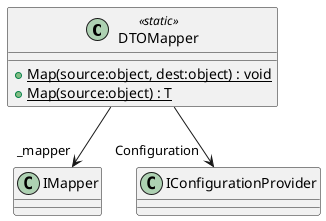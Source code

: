 @startuml
class DTOMapper <<static>> {
    + {static} Map(source:object, dest:object) : void
    + {static} Map(source:object) : T
}
DTOMapper --> "_mapper" IMapper
DTOMapper --> "Configuration" IConfigurationProvider
@enduml
